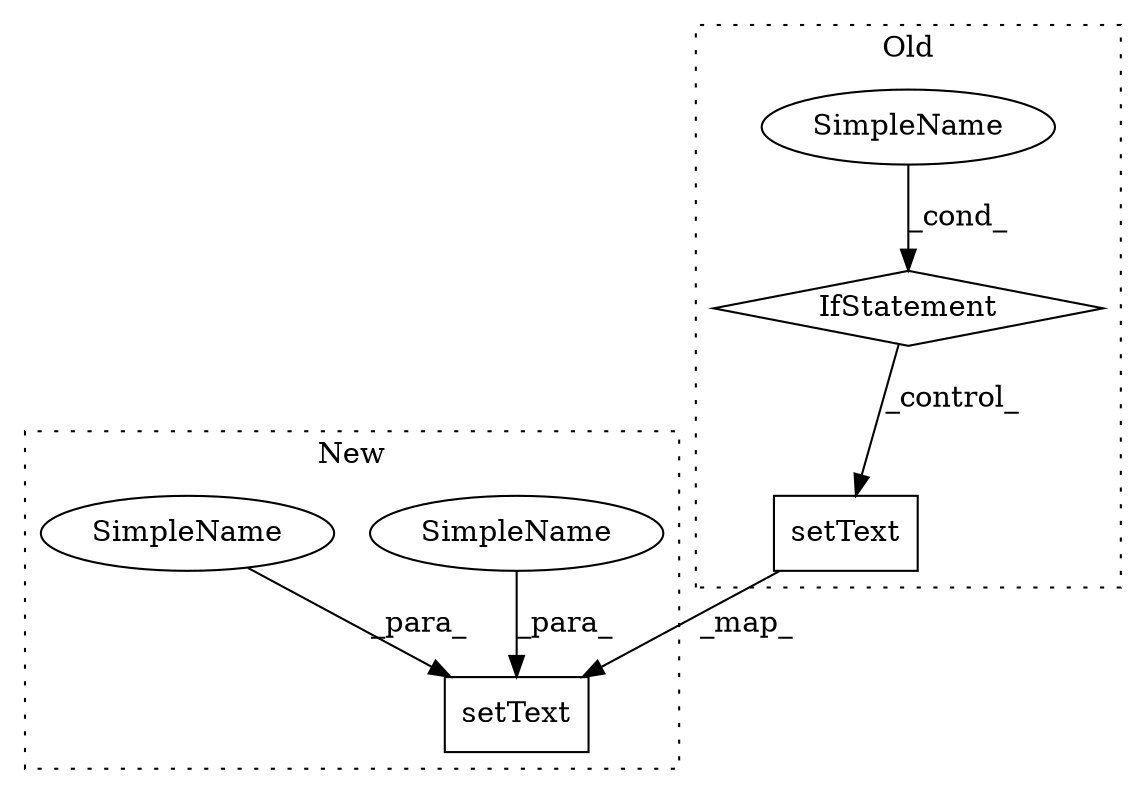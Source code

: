 digraph G {
subgraph cluster0 {
1 [label="setText" a="32" s="3028,3040" l="8,1" shape="box"];
3 [label="IfStatement" a="25" s="2992,3008" l="4,2" shape="diamond"];
4 [label="SimpleName" a="42" s="" l="" shape="ellipse"];
label = "Old";
style="dotted";
}
subgraph cluster1 {
2 [label="setText" a="32" s="3088,3100" l="8,1" shape="box"];
5 [label="SimpleName" a="42" s="2994" l="4" shape="ellipse"];
6 [label="SimpleName" a="42" s="3045" l="4" shape="ellipse"];
label = "New";
style="dotted";
}
1 -> 2 [label="_map_"];
3 -> 1 [label="_control_"];
4 -> 3 [label="_cond_"];
5 -> 2 [label="_para_"];
6 -> 2 [label="_para_"];
}